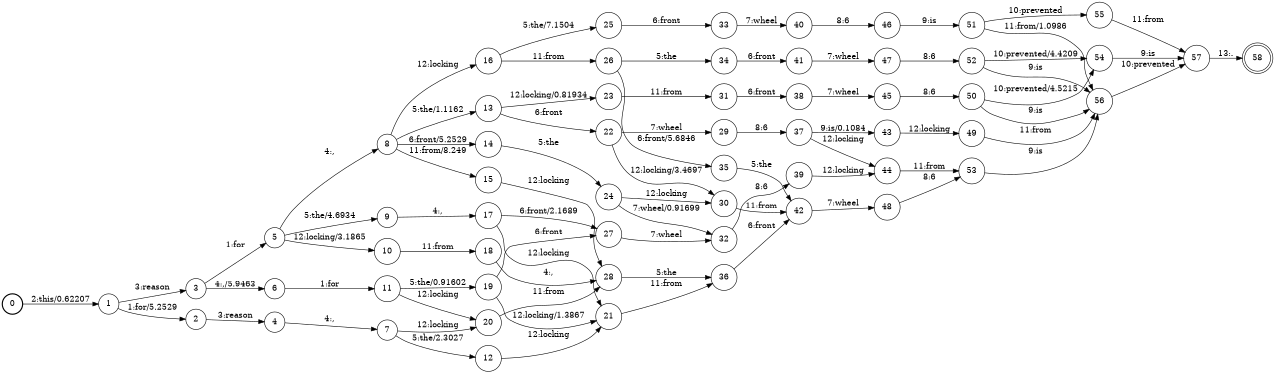 digraph FST {
rankdir = LR;
size = "8.5,11";
label = "";
center = 1;
orientation = Portrait;
ranksep = "0.4";
nodesep = "0.25";
0 [label = "0", shape = circle, style = bold, fontsize = 14]
	0 -> 1 [label = "2:this/0.62207", fontsize = 14];
1 [label = "1", shape = circle, style = solid, fontsize = 14]
	1 -> 2 [label = "1:for/5.2529", fontsize = 14];
	1 -> 3 [label = "3:reason", fontsize = 14];
2 [label = "2", shape = circle, style = solid, fontsize = 14]
	2 -> 4 [label = "3:reason", fontsize = 14];
3 [label = "3", shape = circle, style = solid, fontsize = 14]
	3 -> 5 [label = "1:for", fontsize = 14];
	3 -> 6 [label = "4:,/5.9463", fontsize = 14];
4 [label = "4", shape = circle, style = solid, fontsize = 14]
	4 -> 7 [label = "4:,", fontsize = 14];
5 [label = "5", shape = circle, style = solid, fontsize = 14]
	5 -> 8 [label = "4:,", fontsize = 14];
	5 -> 9 [label = "5:the/4.6934", fontsize = 14];
	5 -> 10 [label = "12:locking/3.1865", fontsize = 14];
6 [label = "6", shape = circle, style = solid, fontsize = 14]
	6 -> 11 [label = "1:for", fontsize = 14];
7 [label = "7", shape = circle, style = solid, fontsize = 14]
	7 -> 12 [label = "5:the/2.3027", fontsize = 14];
	7 -> 20 [label = "12:locking", fontsize = 14];
8 [label = "8", shape = circle, style = solid, fontsize = 14]
	8 -> 13 [label = "5:the/1.1162", fontsize = 14];
	8 -> 14 [label = "6:front/5.2529", fontsize = 14];
	8 -> 15 [label = "11:from/8.249", fontsize = 14];
	8 -> 16 [label = "12:locking", fontsize = 14];
9 [label = "9", shape = circle, style = solid, fontsize = 14]
	9 -> 17 [label = "4:,", fontsize = 14];
10 [label = "10", shape = circle, style = solid, fontsize = 14]
	10 -> 18 [label = "11:from", fontsize = 14];
11 [label = "11", shape = circle, style = solid, fontsize = 14]
	11 -> 19 [label = "5:the/0.91602", fontsize = 14];
	11 -> 20 [label = "12:locking", fontsize = 14];
12 [label = "12", shape = circle, style = solid, fontsize = 14]
	12 -> 21 [label = "12:locking", fontsize = 14];
13 [label = "13", shape = circle, style = solid, fontsize = 14]
	13 -> 22 [label = "6:front", fontsize = 14];
	13 -> 23 [label = "12:locking/0.81934", fontsize = 14];
14 [label = "14", shape = circle, style = solid, fontsize = 14]
	14 -> 24 [label = "5:the", fontsize = 14];
15 [label = "15", shape = circle, style = solid, fontsize = 14]
	15 -> 28 [label = "12:locking", fontsize = 14];
16 [label = "16", shape = circle, style = solid, fontsize = 14]
	16 -> 25 [label = "5:the/7.1504", fontsize = 14];
	16 -> 26 [label = "11:from", fontsize = 14];
17 [label = "17", shape = circle, style = solid, fontsize = 14]
	17 -> 27 [label = "6:front/2.1689", fontsize = 14];
	17 -> 21 [label = "12:locking", fontsize = 14];
18 [label = "18", shape = circle, style = solid, fontsize = 14]
	18 -> 28 [label = "4:,", fontsize = 14];
19 [label = "19", shape = circle, style = solid, fontsize = 14]
	19 -> 27 [label = "6:front", fontsize = 14];
	19 -> 21 [label = "12:locking/1.3867", fontsize = 14];
20 [label = "20", shape = circle, style = solid, fontsize = 14]
	20 -> 28 [label = "11:from", fontsize = 14];
21 [label = "21", shape = circle, style = solid, fontsize = 14]
	21 -> 36 [label = "11:from", fontsize = 14];
22 [label = "22", shape = circle, style = solid, fontsize = 14]
	22 -> 29 [label = "7:wheel", fontsize = 14];
	22 -> 30 [label = "12:locking/3.4697", fontsize = 14];
23 [label = "23", shape = circle, style = solid, fontsize = 14]
	23 -> 31 [label = "11:from", fontsize = 14];
24 [label = "24", shape = circle, style = solid, fontsize = 14]
	24 -> 32 [label = "7:wheel/0.91699", fontsize = 14];
	24 -> 30 [label = "12:locking", fontsize = 14];
25 [label = "25", shape = circle, style = solid, fontsize = 14]
	25 -> 33 [label = "6:front", fontsize = 14];
26 [label = "26", shape = circle, style = solid, fontsize = 14]
	26 -> 34 [label = "5:the", fontsize = 14];
	26 -> 35 [label = "6:front/5.6846", fontsize = 14];
27 [label = "27", shape = circle, style = solid, fontsize = 14]
	27 -> 32 [label = "7:wheel", fontsize = 14];
28 [label = "28", shape = circle, style = solid, fontsize = 14]
	28 -> 36 [label = "5:the", fontsize = 14];
29 [label = "29", shape = circle, style = solid, fontsize = 14]
	29 -> 37 [label = "8:6", fontsize = 14];
30 [label = "30", shape = circle, style = solid, fontsize = 14]
	30 -> 42 [label = "11:from", fontsize = 14];
31 [label = "31", shape = circle, style = solid, fontsize = 14]
	31 -> 38 [label = "6:front", fontsize = 14];
32 [label = "32", shape = circle, style = solid, fontsize = 14]
	32 -> 39 [label = "8:6", fontsize = 14];
33 [label = "33", shape = circle, style = solid, fontsize = 14]
	33 -> 40 [label = "7:wheel", fontsize = 14];
34 [label = "34", shape = circle, style = solid, fontsize = 14]
	34 -> 41 [label = "6:front", fontsize = 14];
35 [label = "35", shape = circle, style = solid, fontsize = 14]
	35 -> 42 [label = "5:the", fontsize = 14];
36 [label = "36", shape = circle, style = solid, fontsize = 14]
	36 -> 42 [label = "6:front", fontsize = 14];
37 [label = "37", shape = circle, style = solid, fontsize = 14]
	37 -> 43 [label = "9:is/0.1084", fontsize = 14];
	37 -> 44 [label = "12:locking", fontsize = 14];
38 [label = "38", shape = circle, style = solid, fontsize = 14]
	38 -> 45 [label = "7:wheel", fontsize = 14];
39 [label = "39", shape = circle, style = solid, fontsize = 14]
	39 -> 44 [label = "12:locking", fontsize = 14];
40 [label = "40", shape = circle, style = solid, fontsize = 14]
	40 -> 46 [label = "8:6", fontsize = 14];
41 [label = "41", shape = circle, style = solid, fontsize = 14]
	41 -> 47 [label = "7:wheel", fontsize = 14];
42 [label = "42", shape = circle, style = solid, fontsize = 14]
	42 -> 48 [label = "7:wheel", fontsize = 14];
43 [label = "43", shape = circle, style = solid, fontsize = 14]
	43 -> 49 [label = "12:locking", fontsize = 14];
44 [label = "44", shape = circle, style = solid, fontsize = 14]
	44 -> 53 [label = "11:from", fontsize = 14];
45 [label = "45", shape = circle, style = solid, fontsize = 14]
	45 -> 50 [label = "8:6", fontsize = 14];
46 [label = "46", shape = circle, style = solid, fontsize = 14]
	46 -> 51 [label = "9:is", fontsize = 14];
47 [label = "47", shape = circle, style = solid, fontsize = 14]
	47 -> 52 [label = "8:6", fontsize = 14];
48 [label = "48", shape = circle, style = solid, fontsize = 14]
	48 -> 53 [label = "8:6", fontsize = 14];
49 [label = "49", shape = circle, style = solid, fontsize = 14]
	49 -> 56 [label = "11:from", fontsize = 14];
50 [label = "50", shape = circle, style = solid, fontsize = 14]
	50 -> 56 [label = "9:is", fontsize = 14];
	50 -> 54 [label = "10:prevented/4.5215", fontsize = 14];
51 [label = "51", shape = circle, style = solid, fontsize = 14]
	51 -> 55 [label = "10:prevented", fontsize = 14];
	51 -> 56 [label = "11:from/1.0986", fontsize = 14];
52 [label = "52", shape = circle, style = solid, fontsize = 14]
	52 -> 56 [label = "9:is", fontsize = 14];
	52 -> 54 [label = "10:prevented/4.4209", fontsize = 14];
53 [label = "53", shape = circle, style = solid, fontsize = 14]
	53 -> 56 [label = "9:is", fontsize = 14];
54 [label = "54", shape = circle, style = solid, fontsize = 14]
	54 -> 57 [label = "9:is", fontsize = 14];
55 [label = "55", shape = circle, style = solid, fontsize = 14]
	55 -> 57 [label = "11:from", fontsize = 14];
56 [label = "56", shape = circle, style = solid, fontsize = 14]
	56 -> 57 [label = "10:prevented", fontsize = 14];
57 [label = "57", shape = circle, style = solid, fontsize = 14]
	57 -> 58 [label = "13:.", fontsize = 14];
58 [label = "58", shape = doublecircle, style = solid, fontsize = 14]
}
